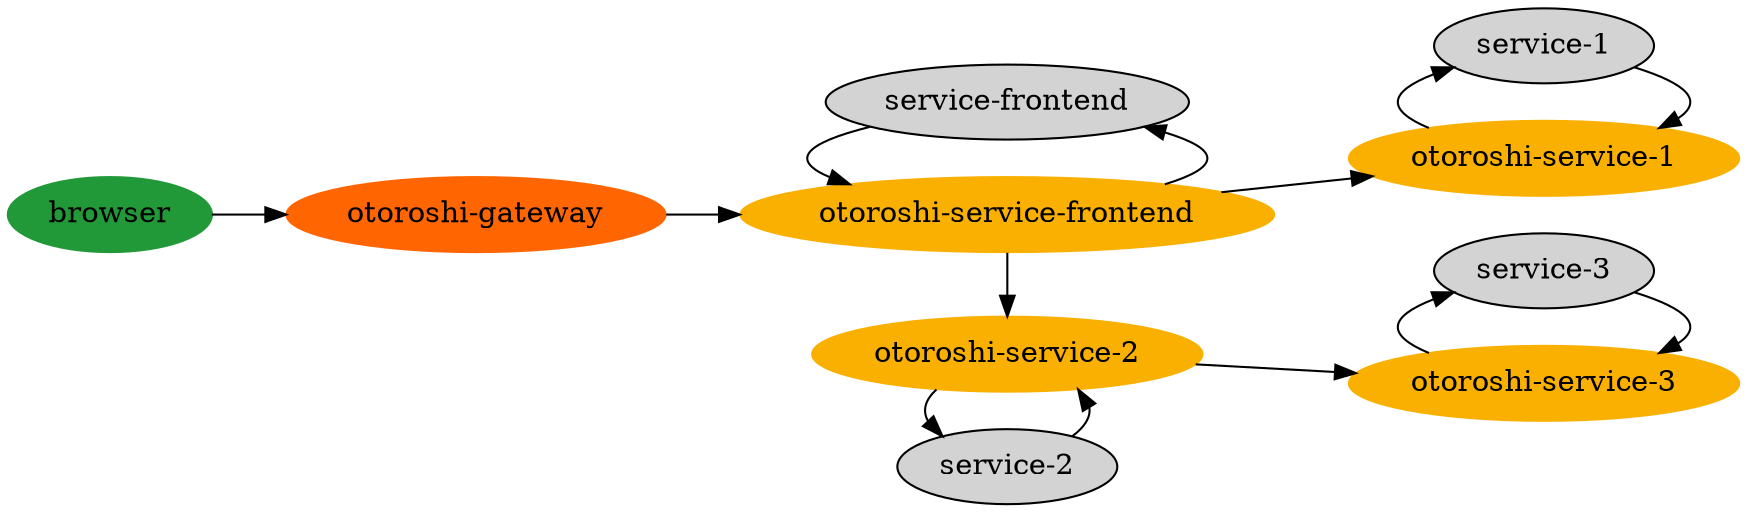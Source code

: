 digraph mesh {
  ratio = fill;
  node [style=filled];
  concentrate=true;
  "browser" -> "otoroshi-gateway";
  "otoroshi-gateway" -> "otoroshi-service-frontend"
  "service-1" -> "otoroshi-service-1"
  "service-2" -> "otoroshi-service-2"
  "otoroshi-service-1" -> "service-1"
  "otoroshi-service-2" -> "service-2"
  "otoroshi-service-frontend" -> "service-frontend"
  "service-frontend" -> "otoroshi-service-frontend"
  "otoroshi-service-frontend" -> "otoroshi-service-1"
  "otoroshi-service-frontend" -> "otoroshi-service-2"
  "otoroshi-service-2" -> "otoroshi-service-3"

  "service-3" -> "otoroshi-service-3"
  "otoroshi-service-3" -> "service-3"

  "otoroshi-service-1"[color="#f9b000"];
  "otoroshi-service-2"[color="#f9b000"];
  "otoroshi-service-3"[color="#f9b000"];
  "otoroshi-service-frontend"[color="#f9b000"];
  "otoroshi-gateway"[color="#ff6500"];
  "browser"[color="#219939"];


  rankdir="LR";

  { rank="same"; "service-1"; "otoroshi-service-1"; "otoroshi-service-3"; "service-3"}
  { rank="same"; "service-frontend"; "otoroshi-service-frontend"; "otoroshi-service-2"; "service-2"}
}